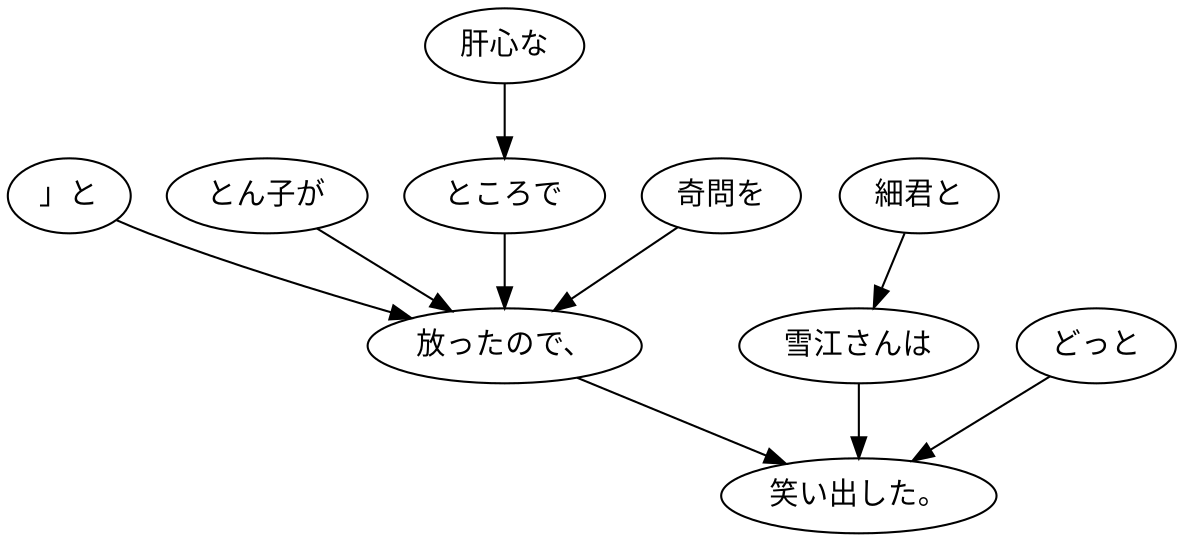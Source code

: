 digraph graph6919 {
	node0 [label="」と"];
	node1 [label="とん子が"];
	node2 [label="肝心な"];
	node3 [label="ところで"];
	node4 [label="奇問を"];
	node5 [label="放ったので、"];
	node6 [label="細君と"];
	node7 [label="雪江さんは"];
	node8 [label="どっと"];
	node9 [label="笑い出した。"];
	node0 -> node5;
	node1 -> node5;
	node2 -> node3;
	node3 -> node5;
	node4 -> node5;
	node5 -> node9;
	node6 -> node7;
	node7 -> node9;
	node8 -> node9;
}
